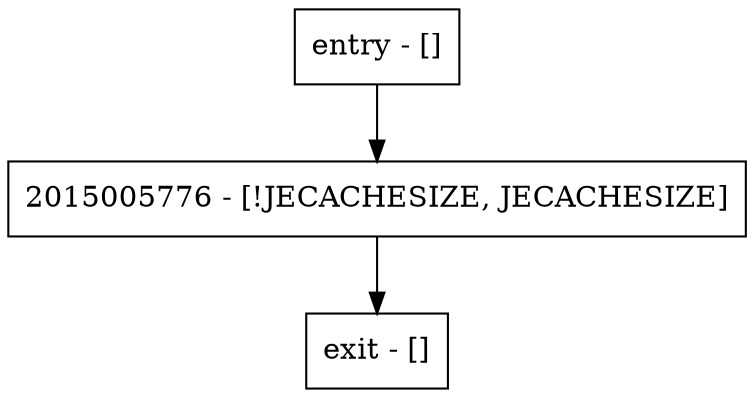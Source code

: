 digraph longArraySize {
node [shape=record];
entry [label="entry - []"];
exit [label="exit - []"];
2015005776 [label="2015005776 - [!JECACHESIZE, JECACHESIZE]"];
entry;
exit;
entry -> 2015005776;
2015005776 -> exit;
}
